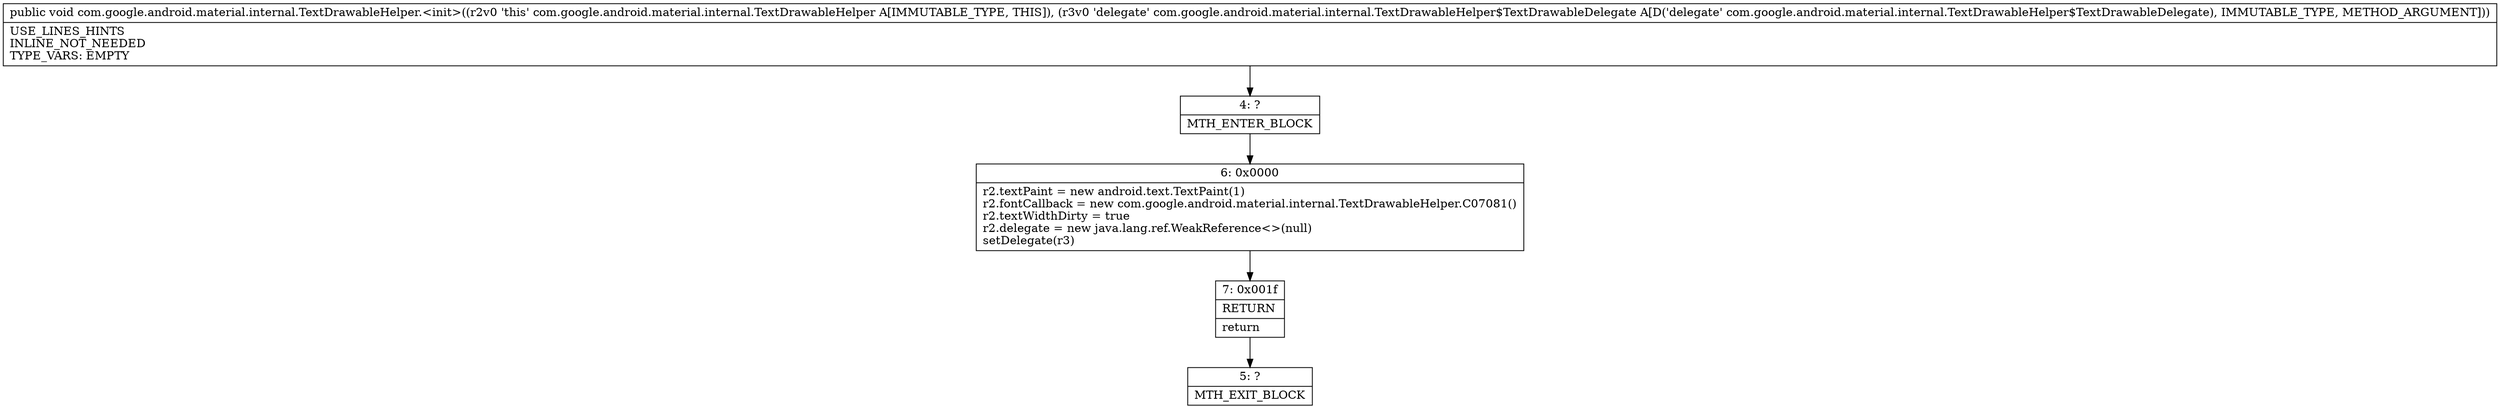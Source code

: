 digraph "CFG forcom.google.android.material.internal.TextDrawableHelper.\<init\>(Lcom\/google\/android\/material\/internal\/TextDrawableHelper$TextDrawableDelegate;)V" {
Node_4 [shape=record,label="{4\:\ ?|MTH_ENTER_BLOCK\l}"];
Node_6 [shape=record,label="{6\:\ 0x0000|r2.textPaint = new android.text.TextPaint(1)\lr2.fontCallback = new com.google.android.material.internal.TextDrawableHelper.C07081()\lr2.textWidthDirty = true\lr2.delegate = new java.lang.ref.WeakReference\<\>(null)\lsetDelegate(r3)\l}"];
Node_7 [shape=record,label="{7\:\ 0x001f|RETURN\l|return\l}"];
Node_5 [shape=record,label="{5\:\ ?|MTH_EXIT_BLOCK\l}"];
MethodNode[shape=record,label="{public void com.google.android.material.internal.TextDrawableHelper.\<init\>((r2v0 'this' com.google.android.material.internal.TextDrawableHelper A[IMMUTABLE_TYPE, THIS]), (r3v0 'delegate' com.google.android.material.internal.TextDrawableHelper$TextDrawableDelegate A[D('delegate' com.google.android.material.internal.TextDrawableHelper$TextDrawableDelegate), IMMUTABLE_TYPE, METHOD_ARGUMENT]))  | USE_LINES_HINTS\lINLINE_NOT_NEEDED\lTYPE_VARS: EMPTY\l}"];
MethodNode -> Node_4;Node_4 -> Node_6;
Node_6 -> Node_7;
Node_7 -> Node_5;
}

